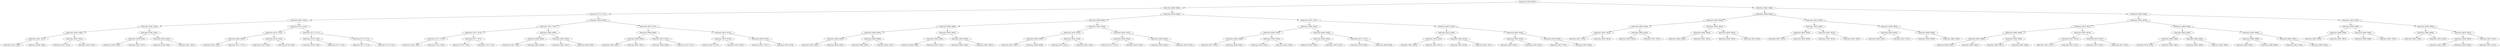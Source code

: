 digraph G{
479972993 [label="Node{data=[9830, 9830]}"]
479972993 -> 846179595
846179595 [label="Node{data=[8080, 8080]}"]
846179595 -> 323035707
323035707 [label="Node{data=[4775, 4775]}"]
323035707 -> 462901551
462901551 [label="Node{data=[4602, 4602]}"]
462901551 -> 1505393434
1505393434 [label="Node{data=[4594, 4594]}"]
1505393434 -> 384996051
384996051 [label="Node{data=[4590, 4590]}"]
384996051 -> 213396172
213396172 [label="Node{data=[3641, 3641]}"]
213396172 -> 755436637
755436637 [label="Node{data=[3364, 3364]}"]
213396172 -> 661635148
661635148 [label="Node{data=[3648, 3648]}"]
384996051 -> 621390456
621390456 [label="Node{data=[4592, 4592]}"]
621390456 -> 1755974239
1755974239 [label="Node{data=[4591, 4591]}"]
621390456 -> 2111473395
2111473395 [label="Node{data=[4593, 4593]}"]
1505393434 -> 619594916
619594916 [label="Node{data=[4598, 4598]}"]
619594916 -> 1289515051
1289515051 [label="Node{data=[4596, 4596]}"]
1289515051 -> 1948021533
1948021533 [label="Node{data=[4595, 4595]}"]
1289515051 -> 1566084723
1566084723 [label="Node{data=[4597, 4597]}"]
619594916 -> 197474840
197474840 [label="Node{data=[4600, 4600]}"]
197474840 -> 607608419
607608419 [label="Node{data=[4599, 4599]}"]
197474840 -> 858015075
858015075 [label="Node{data=[4601, 4601]}"]
462901551 -> 706113122
706113122 [label="Node{data=[4767, 4767]}"]
706113122 -> 144807106
144807106 [label="Node{data=[4763, 4763]}"]
144807106 -> 385554419
385554419 [label="Node{data=[4683, 4683]}"]
385554419 -> 124081938
124081938 [label="Node{data=[4632, 4632]}"]
385554419 -> 504974562
504974562 [label="Node{data=[4717, 4717]}"]
144807106 -> 437963879
437963879 [label="Node{data=[4765, 4765]}"]
437963879 -> 1410335832
1410335832 [label="Node{data=[4764, 4764]}"]
437963879 -> 2044728335
2044728335 [label="Node{data=[4766, 4766]}"]
706113122 -> 759839117
759839117 [label="Node{data=[4771, 4771]}"]
759839117 -> 1644143031
1644143031 [label="Node{data=[4769, 4769]}"]
1644143031 -> 890854164
890854164 [label="Node{data=[4768, 4768]}"]
1644143031 -> 1277190612
1277190612 [label="Node{data=[4770, 4770]}"]
759839117 -> 811249548
811249548 [label="Node{data=[4773, 4773]}"]
811249548 -> 741622313
741622313 [label="Node{data=[4772, 4772]}"]
811249548 -> 1401580864
1401580864 [label="Node{data=[4774, 4774]}"]
323035707 -> 476813348
476813348 [label="Node{data=[8064, 8064]}"]
476813348 -> 2041082602
2041082602 [label="Node{data=[7937, 7937]}"]
2041082602 -> 2005091068
2005091068 [label="Node{data=[7675, 7675]}"]
2005091068 -> 2011418913
2011418913 [label="Node{data=[7673, 7673]}"]
2011418913 -> 923389249
923389249 [label="Node{data=[7484, 7484]}"]
2011418913 -> 227333736
227333736 [label="Node{data=[7674, 7674]}"]
2005091068 -> 1626730887
1626730887 [label="Node{data=[7677, 7677]}"]
1626730887 -> 167136865
167136865 [label="Node{data=[7676, 7676]}"]
1626730887 -> 1894574555
1894574555 [label="Node{data=[7782, 7782]}"]
2041082602 -> 456674872
456674872 [label="Node{data=[8060, 8060]}"]
456674872 -> 1418652945
1418652945 [label="Node{data=[8048, 8048]}"]
1418652945 -> 1873814695
1873814695 [label="Node{data=[7995, 7995]}"]
1418652945 -> 2013637307
2013637307 [label="Node{data=[8059, 8059]}"]
456674872 -> 555053581
555053581 [label="Node{data=[8062, 8062]}"]
555053581 -> 47244635
47244635 [label="Node{data=[8061, 8061]}"]
555053581 -> 1814789306
1814789306 [label="Node{data=[8063, 8063]}"]
476813348 -> 967721974
967721974 [label="Node{data=[8072, 8072]}"]
967721974 -> 857856980
857856980 [label="Node{data=[8068, 8068]}"]
857856980 -> 920525526
920525526 [label="Node{data=[8066, 8066]}"]
920525526 -> 27754011
27754011 [label="Node{data=[8065, 8065]}"]
920525526 -> 1247620138
1247620138 [label="Node{data=[8067, 8067]}"]
857856980 -> 2006954446
2006954446 [label="Node{data=[8070, 8070]}"]
2006954446 -> 827395393
827395393 [label="Node{data=[8069, 8069]}"]
2006954446 -> 196934358
196934358 [label="Node{data=[8071, 8071]}"]
967721974 -> 681815031
681815031 [label="Node{data=[8076, 8076]}"]
681815031 -> 582512364
582512364 [label="Node{data=[8074, 8074]}"]
582512364 -> 456803583
456803583 [label="Node{data=[8073, 8073]}"]
582512364 -> 2000447236
2000447236 [label="Node{data=[8075, 8075]}"]
681815031 -> 1114998279
1114998279 [label="Node{data=[8078, 8078]}"]
1114998279 -> 601579435
601579435 [label="Node{data=[8077, 8077]}"]
1114998279 -> 1779427987
1779427987 [label="Node{data=[8079, 8079]}"]
846179595 -> 2124391569
2124391569 [label="Node{data=[8586, 8586]}"]
2124391569 -> 280248571
280248571 [label="Node{data=[8096, 8096]}"]
280248571 -> 1777038145
1777038145 [label="Node{data=[8088, 8088]}"]
1777038145 -> 2091206557
2091206557 [label="Node{data=[8084, 8084]}"]
2091206557 -> 2132660148
2132660148 [label="Node{data=[8082, 8082]}"]
2132660148 -> 1302133556
1302133556 [label="Node{data=[8081, 8081]}"]
2132660148 -> 2136991933
2136991933 [label="Node{data=[8083, 8083]}"]
2091206557 -> 688968036
688968036 [label="Node{data=[8086, 8086]}"]
688968036 -> 945933213
945933213 [label="Node{data=[8085, 8085]}"]
688968036 -> 302957310
302957310 [label="Node{data=[8087, 8087]}"]
1777038145 -> 311740930
311740930 [label="Node{data=[8092, 8092]}"]
311740930 -> 1025548997
1025548997 [label="Node{data=[8090, 8090]}"]
1025548997 -> 195804127
195804127 [label="Node{data=[8089, 8089]}"]
1025548997 -> 1867940198
1867940198 [label="Node{data=[8091, 8091]}"]
311740930 -> 1529254484
1529254484 [label="Node{data=[8094, 8094]}"]
1529254484 -> 1663579519
1663579519 [label="Node{data=[8093, 8093]}"]
1529254484 -> 898310022
898310022 [label="Node{data=[8095, 8095]}"]
280248571 -> 1846408672
1846408672 [label="Node{data=[8393, 8393]}"]
1846408672 -> 22441543
22441543 [label="Node{data=[8100, 8100]}"]
22441543 -> 595009759
595009759 [label="Node{data=[8098, 8098]}"]
595009759 -> 1315793944
1315793944 [label="Node{data=[8097, 8097]}"]
595009759 -> 1330520768
1330520768 [label="Node{data=[8099, 8099]}"]
22441543 -> 2111330616
2111330616 [label="Node{data=[8249, 8249]}"]
2111330616 -> 1739845508
1739845508 [label="Node{data=[8101, 8101]}"]
2111330616 -> 1109086918
1109086918 [label="Node{data=[8383, 8383]}"]
1846408672 -> 2088575079
2088575079 [label="Node{data=[8582, 8582]}"]
2088575079 -> 1129555785
1129555785 [label="Node{data=[8580, 8580]}"]
1129555785 -> 1004842856
1004842856 [label="Node{data=[8577, 8577]}"]
1129555785 -> 603015088
603015088 [label="Node{data=[8581, 8581]}"]
2088575079 -> 907687345
907687345 [label="Node{data=[8584, 8584]}"]
907687345 -> 1756214740
1756214740 [label="Node{data=[8583, 8583]}"]
907687345 -> 1982650438
1982650438 [label="Node{data=[8585, 8585]}"]
2124391569 -> 1607060980
1607060980 [label="Node{data=[9761, 9761]}"]
1607060980 -> 949607425
949607425 [label="Node{data=[8594, 8594]}"]
949607425 -> 1025494483
1025494483 [label="Node{data=[8590, 8590]}"]
1025494483 -> 761388254
761388254 [label="Node{data=[8588, 8588]}"]
761388254 -> 1012273899
1012273899 [label="Node{data=[8587, 8587]}"]
761388254 -> 1255778484
1255778484 [label="Node{data=[8589, 8589]}"]
1025494483 -> 166430057
166430057 [label="Node{data=[8592, 8592]}"]
166430057 -> 709832614
709832614 [label="Node{data=[8591, 8591]}"]
166430057 -> 646095182
646095182 [label="Node{data=[8593, 8593]}"]
949607425 -> 563687714
563687714 [label="Node{data=[8598, 8598]}"]
563687714 -> 1946953909
1946953909 [label="Node{data=[8596, 8596]}"]
1946953909 -> 661461901
661461901 [label="Node{data=[8595, 8595]}"]
1946953909 -> 349591295
349591295 [label="Node{data=[8597, 8597]}"]
563687714 -> 2091808102
2091808102 [label="Node{data=[8747, 8747]}"]
2091808102 -> 1769120710
1769120710 [label="Node{data=[8599, 8599]}"]
2091808102 -> 638348310
638348310 [label="Node{data=[9686, 9686]}"]
1607060980 -> 4962182
4962182 [label="Node{data=[9822, 9822]}"]
4962182 -> 264365996
264365996 [label="Node{data=[9818, 9818]}"]
264365996 -> 1934694657
1934694657 [label="Node{data=[9816, 9816]}"]
1934694657 -> 922269601
922269601 [label="Node{data=[9802, 9802]}"]
1934694657 -> 1808974207
1808974207 [label="Node{data=[9817, 9817]}"]
264365996 -> 1798219566
1798219566 [label="Node{data=[9820, 9820]}"]
1798219566 -> 281817691
281817691 [label="Node{data=[9819, 9819]}"]
1798219566 -> 1668995676
1668995676 [label="Node{data=[9821, 9821]}"]
4962182 -> 517879413
517879413 [label="Node{data=[9826, 9826]}"]
517879413 -> 5764439
5764439 [label="Node{data=[9824, 9824]}"]
5764439 -> 1912099308
1912099308 [label="Node{data=[9823, 9823]}"]
5764439 -> 1155911093
1155911093 [label="Node{data=[9825, 9825]}"]
517879413 -> 728180418
728180418 [label="Node{data=[9828, 9828]}"]
728180418 -> 346395572
346395572 [label="Node{data=[9827, 9827]}"]
728180418 -> 660723709
660723709 [label="Node{data=[9829, 9829]}"]
479972993 -> 1292054209
1292054209 [label="Node{data=[9862, 9862]}"]
1292054209 -> 1598046357
1598046357 [label="Node{data=[9846, 9846]}"]
1598046357 -> 1732264186
1732264186 [label="Node{data=[9838, 9838]}"]
1732264186 -> 1312271824
1312271824 [label="Node{data=[9834, 9834]}"]
1312271824 -> 437708785
437708785 [label="Node{data=[9832, 9832]}"]
437708785 -> 1192188110
1192188110 [label="Node{data=[9831, 9831]}"]
437708785 -> 573413189
573413189 [label="Node{data=[9833, 9833]}"]
1312271824 -> 1359476733
1359476733 [label="Node{data=[9836, 9836]}"]
1359476733 -> 2080615235
2080615235 [label="Node{data=[9835, 9835]}"]
1359476733 -> 1098339621
1098339621 [label="Node{data=[9837, 9837]}"]
1732264186 -> 254703089
254703089 [label="Node{data=[9842, 9842]}"]
254703089 -> 1635304438
1635304438 [label="Node{data=[9840, 9840]}"]
1635304438 -> 12592425
12592425 [label="Node{data=[9839, 9839]}"]
1635304438 -> 2078643817
2078643817 [label="Node{data=[9841, 9841]}"]
254703089 -> 127460633
127460633 [label="Node{data=[9844, 9844]}"]
127460633 -> 542695791
542695791 [label="Node{data=[9843, 9843]}"]
127460633 -> 556818720
556818720 [label="Node{data=[9845, 9845]}"]
1598046357 -> 1982987697
1982987697 [label="Node{data=[9854, 9854]}"]
1982987697 -> 918650435
918650435 [label="Node{data=[9850, 9850]}"]
918650435 -> 1366663789
1366663789 [label="Node{data=[9848, 9848]}"]
1366663789 -> 1936650242
1936650242 [label="Node{data=[9847, 9847]}"]
1366663789 -> 181098411
181098411 [label="Node{data=[9849, 9849]}"]
918650435 -> 927269847
927269847 [label="Node{data=[9852, 9852]}"]
927269847 -> 1272953240
1272953240 [label="Node{data=[9851, 9851]}"]
927269847 -> 1328922113
1328922113 [label="Node{data=[9853, 9853]}"]
1982987697 -> 521391683
521391683 [label="Node{data=[9858, 9858]}"]
521391683 -> 14101965
14101965 [label="Node{data=[9856, 9856]}"]
14101965 -> 913463094
913463094 [label="Node{data=[9855, 9855]}"]
14101965 -> 1414865487
1414865487 [label="Node{data=[9857, 9857]}"]
521391683 -> 1437962064
1437962064 [label="Node{data=[9860, 9860]}"]
1437962064 -> 1815443822
1815443822 [label="Node{data=[9859, 9859]}"]
1437962064 -> 1213880377
1213880377 [label="Node{data=[9861, 9861]}"]
1292054209 -> 895507495
895507495 [label="Node{data=[9894, 9894]}"]
895507495 -> 1280740052
1280740052 [label="Node{data=[9878, 9878]}"]
1280740052 -> 191853625
191853625 [label="Node{data=[9870, 9870]}"]
191853625 -> 300838653
300838653 [label="Node{data=[9866, 9866]}"]
300838653 -> 651729283
651729283 [label="Node{data=[9864, 9864]}"]
651729283 -> 1579202470
1579202470 [label="Node{data=[9863, 9863]}"]
651729283 -> 773775079
773775079 [label="Node{data=[9865, 9865]}"]
300838653 -> 1281737823
1281737823 [label="Node{data=[9868, 9868]}"]
1281737823 -> 781404369
781404369 [label="Node{data=[9867, 9867]}"]
1281737823 -> 1976915746
1976915746 [label="Node{data=[9869, 9869]}"]
191853625 -> 769935001
769935001 [label="Node{data=[9874, 9874]}"]
769935001 -> 1329674310
1329674310 [label="Node{data=[9872, 9872]}"]
1329674310 -> 2065708223
2065708223 [label="Node{data=[9871, 9871]}"]
1329674310 -> 605229246
605229246 [label="Node{data=[9873, 9873]}"]
769935001 -> 734808619
734808619 [label="Node{data=[9876, 9876]}"]
734808619 -> 1837745180
1837745180 [label="Node{data=[9875, 9875]}"]
734808619 -> 393646302
393646302 [label="Node{data=[9877, 9877]}"]
1280740052 -> 727512174
727512174 [label="Node{data=[9886, 9886]}"]
727512174 -> 1653112380
1653112380 [label="Node{data=[9882, 9882]}"]
1653112380 -> 1099104085
1099104085 [label="Node{data=[9880, 9880]}"]
1099104085 -> 1649506267
1649506267 [label="Node{data=[9879, 9879]}"]
1099104085 -> 778178683
778178683 [label="Node{data=[9881, 9881]}"]
1653112380 -> 255521301
255521301 [label="Node{data=[9884, 9884]}"]
255521301 -> 1502928112
1502928112 [label="Node{data=[9883, 9883]}"]
255521301 -> 806520758
806520758 [label="Node{data=[9885, 9885]}"]
727512174 -> 248363015
248363015 [label="Node{data=[9890, 9890]}"]
248363015 -> 1455380881
1455380881 [label="Node{data=[9888, 9888]}"]
1455380881 -> 699628778
699628778 [label="Node{data=[9887, 9887]}"]
1455380881 -> 230187357
230187357 [label="Node{data=[9889, 9889]}"]
248363015 -> 1851190637
1851190637 [label="Node{data=[9892, 9892]}"]
1851190637 -> 1116295911
1116295911 [label="Node{data=[9891, 9891]}"]
1851190637 -> 1886331504
1886331504 [label="Node{data=[9893, 9893]}"]
895507495 -> 1041434537
1041434537 [label="Node{data=[9902, 9902]}"]
1041434537 -> 1735899267
1735899267 [label="Node{data=[9898, 9898]}"]
1735899267 -> 1868677344
1868677344 [label="Node{data=[9896, 9896]}"]
1868677344 -> 1720980446
1720980446 [label="Node{data=[9895, 9895]}"]
1868677344 -> 1075605226
1075605226 [label="Node{data=[9897, 9897]}"]
1735899267 -> 443905482
443905482 [label="Node{data=[9900, 9900]}"]
443905482 -> 2071117988
2071117988 [label="Node{data=[9899, 9899]}"]
443905482 -> 1027487479
1027487479 [label="Node{data=[9901, 9901]}"]
1041434537 -> 519468164
519468164 [label="Node{data=[9906, 9906]}"]
519468164 -> 790399413
790399413 [label="Node{data=[9904, 9904]}"]
790399413 -> 1107696402
1107696402 [label="Node{data=[9903, 9903]}"]
790399413 -> 247665707
247665707 [label="Node{data=[9905, 9905]}"]
519468164 -> 591139619
591139619 [label="Node{data=[9910, 9910]}"]
591139619 -> 1755740112
1755740112 [label="Node{data=[9908, 9908]}"]
1755740112 -> 436875101
436875101 [label="Node{data=[9907, 9907]}"]
1755740112 -> 209584763
209584763 [label="Node{data=[9909, 9909]}"]
591139619 -> 1335406044
1335406044 [label="Node{data=[9911, 9911]}"]
1335406044 -> 349915912
349915912 [label="Node{data=[9912, 9912]}"]
}